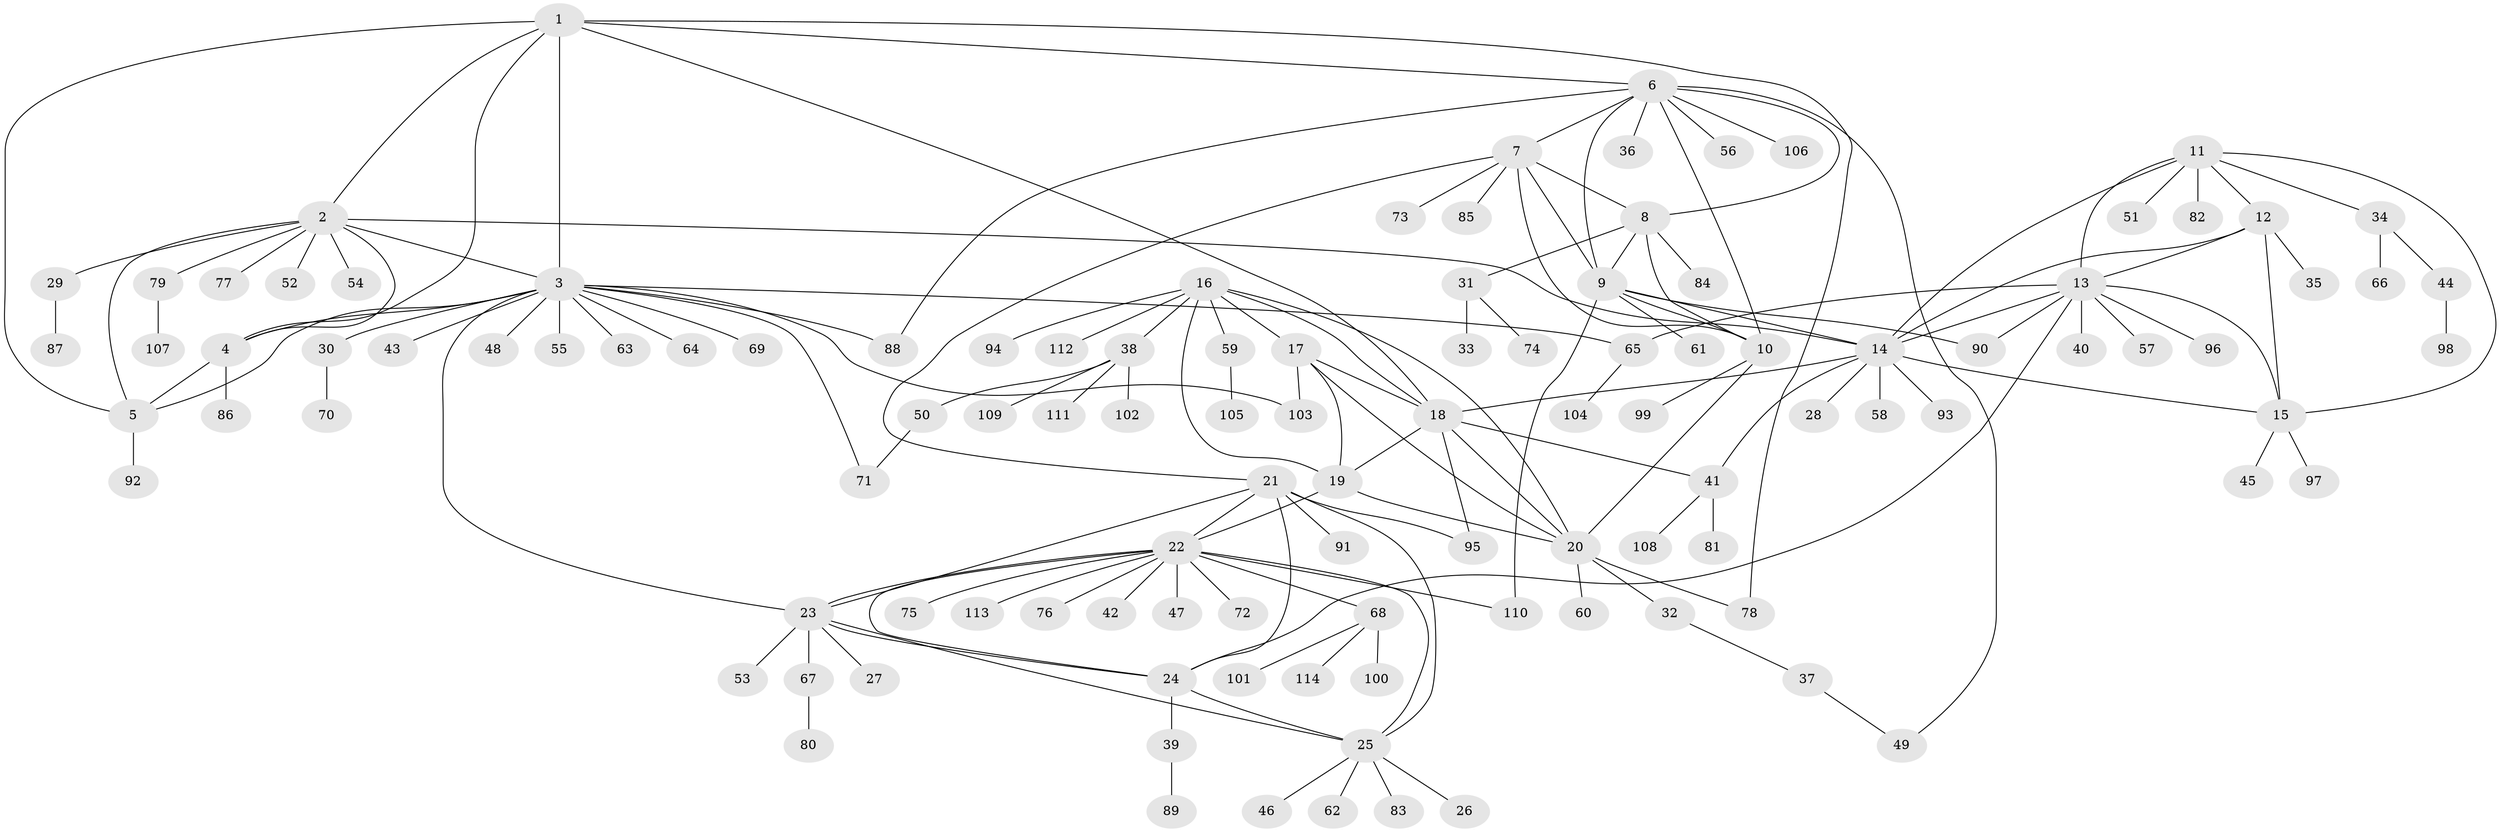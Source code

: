 // Generated by graph-tools (version 1.1) at 2025/37/03/09/25 02:37:29]
// undirected, 114 vertices, 159 edges
graph export_dot {
graph [start="1"]
  node [color=gray90,style=filled];
  1;
  2;
  3;
  4;
  5;
  6;
  7;
  8;
  9;
  10;
  11;
  12;
  13;
  14;
  15;
  16;
  17;
  18;
  19;
  20;
  21;
  22;
  23;
  24;
  25;
  26;
  27;
  28;
  29;
  30;
  31;
  32;
  33;
  34;
  35;
  36;
  37;
  38;
  39;
  40;
  41;
  42;
  43;
  44;
  45;
  46;
  47;
  48;
  49;
  50;
  51;
  52;
  53;
  54;
  55;
  56;
  57;
  58;
  59;
  60;
  61;
  62;
  63;
  64;
  65;
  66;
  67;
  68;
  69;
  70;
  71;
  72;
  73;
  74;
  75;
  76;
  77;
  78;
  79;
  80;
  81;
  82;
  83;
  84;
  85;
  86;
  87;
  88;
  89;
  90;
  91;
  92;
  93;
  94;
  95;
  96;
  97;
  98;
  99;
  100;
  101;
  102;
  103;
  104;
  105;
  106;
  107;
  108;
  109;
  110;
  111;
  112;
  113;
  114;
  1 -- 2;
  1 -- 3;
  1 -- 4;
  1 -- 5;
  1 -- 6;
  1 -- 18;
  1 -- 78;
  2 -- 3;
  2 -- 4;
  2 -- 5;
  2 -- 14;
  2 -- 29;
  2 -- 52;
  2 -- 54;
  2 -- 77;
  2 -- 79;
  3 -- 4;
  3 -- 5;
  3 -- 23;
  3 -- 30;
  3 -- 43;
  3 -- 48;
  3 -- 55;
  3 -- 63;
  3 -- 64;
  3 -- 65;
  3 -- 69;
  3 -- 71;
  3 -- 88;
  3 -- 103;
  4 -- 5;
  4 -- 86;
  5 -- 92;
  6 -- 7;
  6 -- 8;
  6 -- 9;
  6 -- 10;
  6 -- 36;
  6 -- 49;
  6 -- 56;
  6 -- 88;
  6 -- 106;
  7 -- 8;
  7 -- 9;
  7 -- 10;
  7 -- 21;
  7 -- 73;
  7 -- 85;
  8 -- 9;
  8 -- 10;
  8 -- 31;
  8 -- 84;
  9 -- 10;
  9 -- 14;
  9 -- 61;
  9 -- 90;
  9 -- 110;
  10 -- 20;
  10 -- 99;
  11 -- 12;
  11 -- 13;
  11 -- 14;
  11 -- 15;
  11 -- 34;
  11 -- 51;
  11 -- 82;
  12 -- 13;
  12 -- 14;
  12 -- 15;
  12 -- 35;
  13 -- 14;
  13 -- 15;
  13 -- 24;
  13 -- 40;
  13 -- 57;
  13 -- 65;
  13 -- 90;
  13 -- 96;
  14 -- 15;
  14 -- 18;
  14 -- 28;
  14 -- 41;
  14 -- 58;
  14 -- 93;
  15 -- 45;
  15 -- 97;
  16 -- 17;
  16 -- 18;
  16 -- 19;
  16 -- 20;
  16 -- 38;
  16 -- 59;
  16 -- 94;
  16 -- 112;
  17 -- 18;
  17 -- 19;
  17 -- 20;
  17 -- 103;
  18 -- 19;
  18 -- 20;
  18 -- 41;
  18 -- 95;
  19 -- 20;
  19 -- 22;
  20 -- 32;
  20 -- 60;
  20 -- 78;
  21 -- 22;
  21 -- 23;
  21 -- 24;
  21 -- 25;
  21 -- 91;
  21 -- 95;
  22 -- 23;
  22 -- 24;
  22 -- 25;
  22 -- 42;
  22 -- 47;
  22 -- 68;
  22 -- 72;
  22 -- 75;
  22 -- 76;
  22 -- 110;
  22 -- 113;
  23 -- 24;
  23 -- 25;
  23 -- 27;
  23 -- 53;
  23 -- 67;
  24 -- 25;
  24 -- 39;
  25 -- 26;
  25 -- 46;
  25 -- 62;
  25 -- 83;
  29 -- 87;
  30 -- 70;
  31 -- 33;
  31 -- 74;
  32 -- 37;
  34 -- 44;
  34 -- 66;
  37 -- 49;
  38 -- 50;
  38 -- 102;
  38 -- 109;
  38 -- 111;
  39 -- 89;
  41 -- 81;
  41 -- 108;
  44 -- 98;
  50 -- 71;
  59 -- 105;
  65 -- 104;
  67 -- 80;
  68 -- 100;
  68 -- 101;
  68 -- 114;
  79 -- 107;
}
